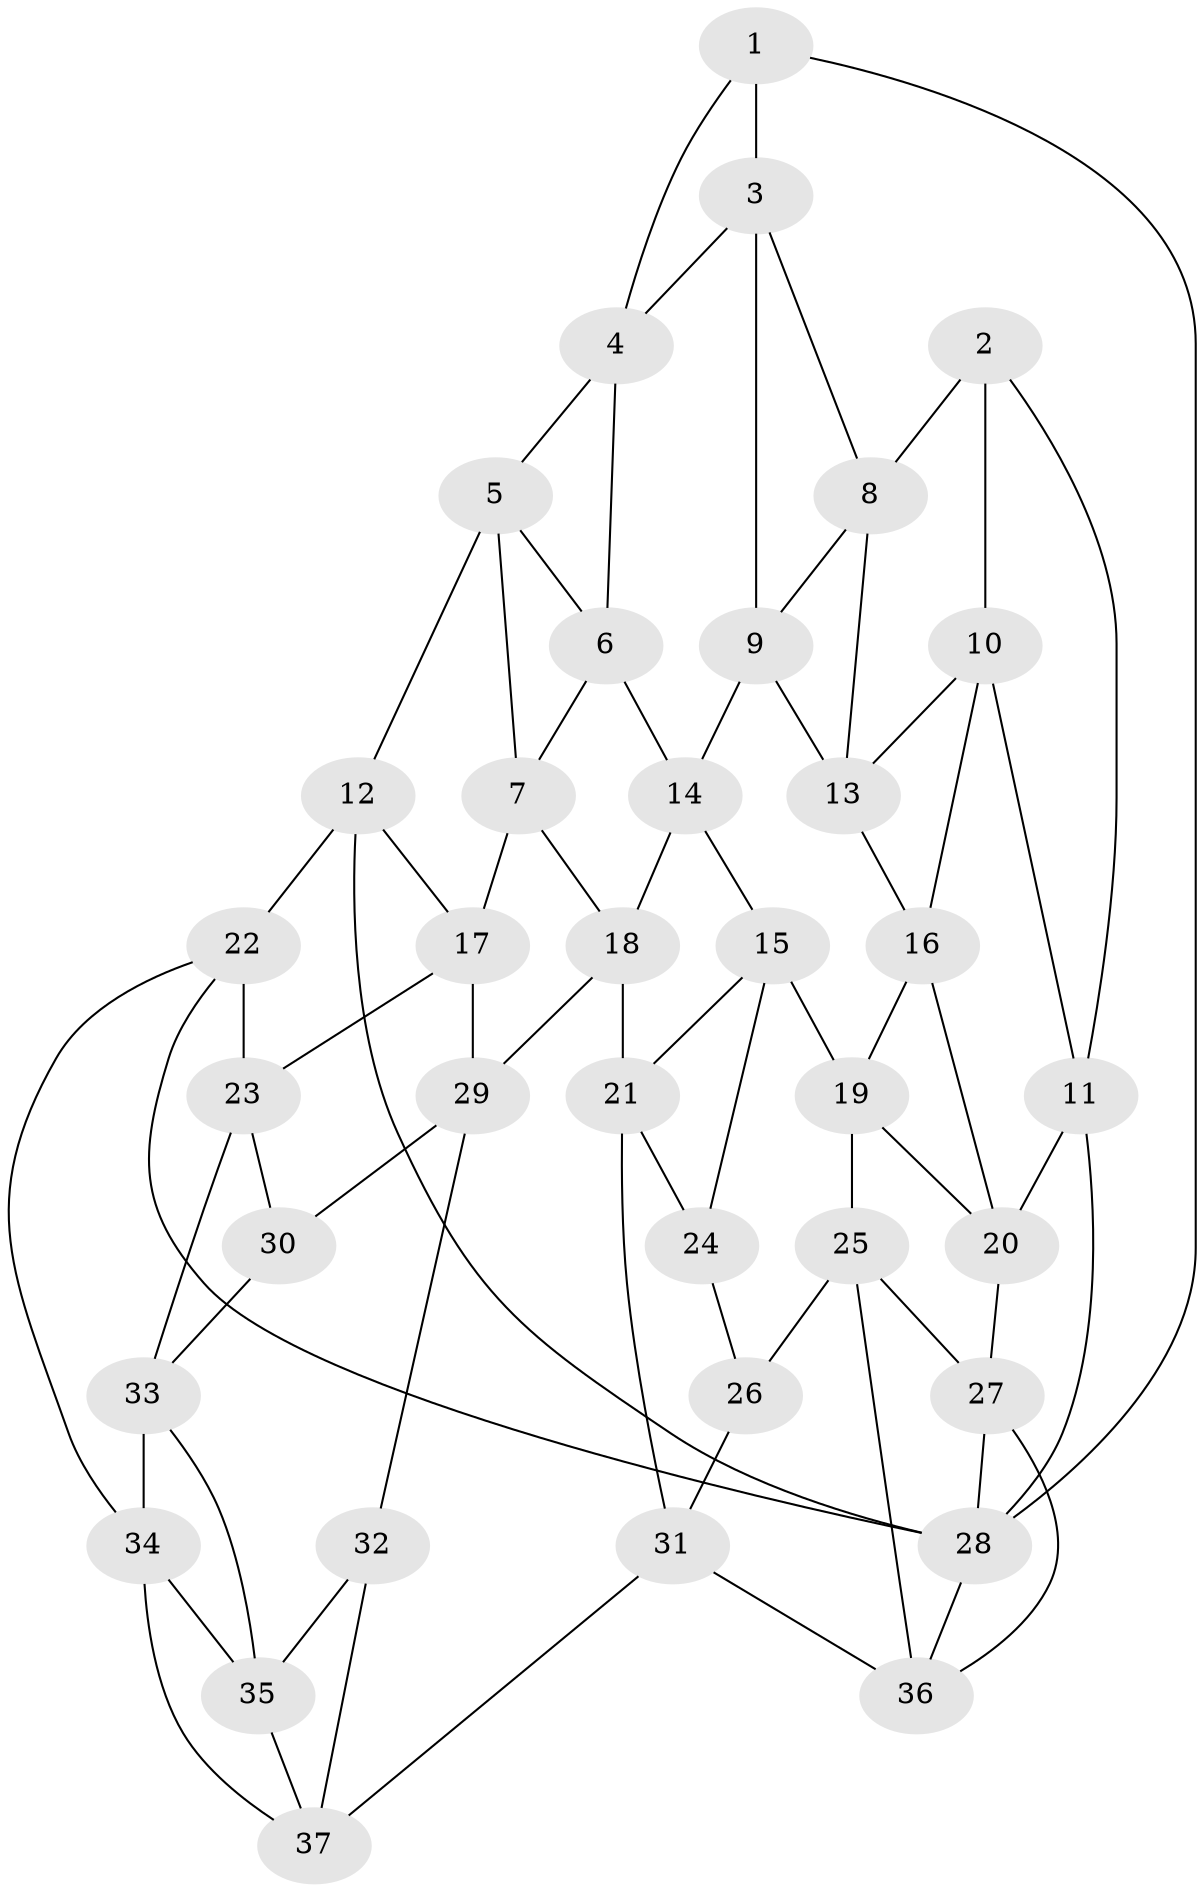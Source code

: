 // original degree distribution, {3: 0.027777777777777776, 5: 0.4166666666666667, 6: 0.2638888888888889, 4: 0.2916666666666667}
// Generated by graph-tools (version 1.1) at 2025/51/03/09/25 03:51:09]
// undirected, 37 vertices, 72 edges
graph export_dot {
graph [start="1"]
  node [color=gray90,style=filled];
  1;
  2;
  3;
  4;
  5;
  6;
  7;
  8;
  9;
  10;
  11;
  12;
  13;
  14;
  15;
  16;
  17;
  18;
  19;
  20;
  21;
  22;
  23;
  24;
  25;
  26;
  27;
  28;
  29;
  30;
  31;
  32;
  33;
  34;
  35;
  36;
  37;
  1 -- 3 [weight=1.0];
  1 -- 4 [weight=1.0];
  1 -- 28 [weight=1.0];
  2 -- 8 [weight=1.0];
  2 -- 10 [weight=1.0];
  2 -- 11 [weight=1.0];
  3 -- 4 [weight=1.0];
  3 -- 8 [weight=1.0];
  3 -- 9 [weight=1.0];
  4 -- 5 [weight=1.0];
  4 -- 6 [weight=1.0];
  5 -- 6 [weight=1.0];
  5 -- 7 [weight=1.0];
  5 -- 12 [weight=1.0];
  6 -- 7 [weight=1.0];
  6 -- 14 [weight=1.0];
  7 -- 17 [weight=1.0];
  7 -- 18 [weight=1.0];
  8 -- 9 [weight=1.0];
  8 -- 13 [weight=1.0];
  9 -- 13 [weight=1.0];
  9 -- 14 [weight=1.0];
  10 -- 11 [weight=1.0];
  10 -- 13 [weight=1.0];
  10 -- 16 [weight=1.0];
  11 -- 20 [weight=1.0];
  11 -- 28 [weight=1.0];
  12 -- 17 [weight=1.0];
  12 -- 22 [weight=2.0];
  12 -- 28 [weight=1.0];
  13 -- 16 [weight=1.0];
  14 -- 15 [weight=1.0];
  14 -- 18 [weight=1.0];
  15 -- 19 [weight=1.0];
  15 -- 21 [weight=1.0];
  15 -- 24 [weight=1.0];
  16 -- 19 [weight=1.0];
  16 -- 20 [weight=1.0];
  17 -- 23 [weight=1.0];
  17 -- 29 [weight=1.0];
  18 -- 21 [weight=1.0];
  18 -- 29 [weight=1.0];
  19 -- 20 [weight=1.0];
  19 -- 25 [weight=1.0];
  20 -- 27 [weight=1.0];
  21 -- 24 [weight=1.0];
  21 -- 31 [weight=1.0];
  22 -- 23 [weight=1.0];
  22 -- 28 [weight=1.0];
  22 -- 34 [weight=1.0];
  23 -- 30 [weight=1.0];
  23 -- 33 [weight=1.0];
  24 -- 26 [weight=2.0];
  25 -- 26 [weight=1.0];
  25 -- 27 [weight=1.0];
  25 -- 36 [weight=1.0];
  26 -- 31 [weight=1.0];
  27 -- 28 [weight=1.0];
  27 -- 36 [weight=1.0];
  28 -- 36 [weight=1.0];
  29 -- 30 [weight=1.0];
  29 -- 32 [weight=1.0];
  30 -- 33 [weight=1.0];
  31 -- 36 [weight=1.0];
  31 -- 37 [weight=1.0];
  32 -- 35 [weight=1.0];
  32 -- 37 [weight=1.0];
  33 -- 34 [weight=1.0];
  33 -- 35 [weight=1.0];
  34 -- 35 [weight=1.0];
  34 -- 37 [weight=1.0];
  35 -- 37 [weight=1.0];
}
